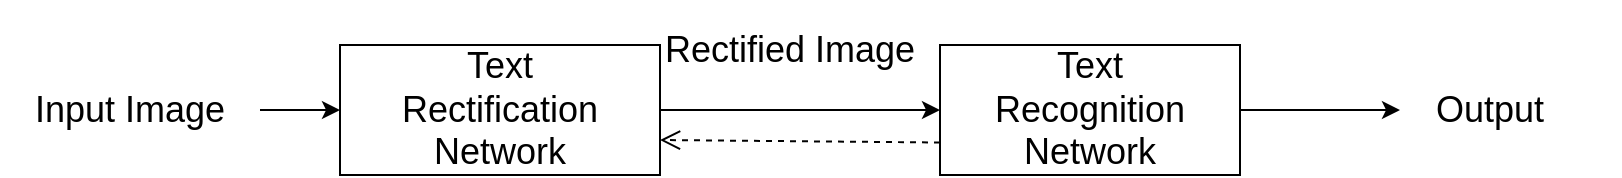 <mxfile version="20.3.0" type="github">
  <diagram id="H7qIi_OW2o1-ohgQtPF5" name="第 1 页">
    <mxGraphModel dx="1232" dy="563" grid="1" gridSize="10" guides="1" tooltips="1" connect="1" arrows="1" fold="1" page="1" pageScale="1" pageWidth="827" pageHeight="1169" math="0" shadow="0">
      <root>
        <mxCell id="0" />
        <mxCell id="1" parent="0" />
        <mxCell id="UoIXUU_9wwTeBnw_Fink-3" value="" style="edgeStyle=orthogonalEdgeStyle;rounded=0;orthogonalLoop=1;jettySize=auto;html=1;fontSize=18;" edge="1" parent="1" source="UoIXUU_9wwTeBnw_Fink-1" target="UoIXUU_9wwTeBnw_Fink-2">
          <mxGeometry relative="1" as="geometry" />
        </mxCell>
        <mxCell id="UoIXUU_9wwTeBnw_Fink-1" value="&lt;font style=&quot;font-size: 18px;&quot;&gt;Input Image&lt;/font&gt;" style="text;html=1;strokeColor=none;fillColor=none;align=center;verticalAlign=middle;whiteSpace=wrap;rounded=0;" vertex="1" parent="1">
          <mxGeometry x="50" y="200" width="130" height="50" as="geometry" />
        </mxCell>
        <mxCell id="UoIXUU_9wwTeBnw_Fink-5" value="" style="edgeStyle=orthogonalEdgeStyle;rounded=0;orthogonalLoop=1;jettySize=auto;html=1;fontSize=18;" edge="1" parent="1" source="UoIXUU_9wwTeBnw_Fink-2" target="UoIXUU_9wwTeBnw_Fink-4">
          <mxGeometry relative="1" as="geometry" />
        </mxCell>
        <mxCell id="UoIXUU_9wwTeBnw_Fink-2" value="Text&lt;br&gt;Rectification&lt;br&gt;Network" style="whiteSpace=wrap;html=1;fontSize=18;" vertex="1" parent="1">
          <mxGeometry x="220" y="192.5" width="160" height="65" as="geometry" />
        </mxCell>
        <mxCell id="UoIXUU_9wwTeBnw_Fink-11" value="" style="edgeStyle=orthogonalEdgeStyle;rounded=0;orthogonalLoop=1;jettySize=auto;html=1;fontSize=18;" edge="1" parent="1" source="UoIXUU_9wwTeBnw_Fink-4">
          <mxGeometry relative="1" as="geometry">
            <mxPoint x="750" y="225" as="targetPoint" />
          </mxGeometry>
        </mxCell>
        <mxCell id="UoIXUU_9wwTeBnw_Fink-4" value="Text&lt;br&gt;Recognition&lt;br&gt;Network" style="whiteSpace=wrap;html=1;fontSize=18;" vertex="1" parent="1">
          <mxGeometry x="520" y="192.5" width="150" height="65" as="geometry" />
        </mxCell>
        <mxCell id="UoIXUU_9wwTeBnw_Fink-8" value="" style="html=1;verticalAlign=bottom;endArrow=open;dashed=1;endSize=8;rounded=0;fontSize=18;exitX=0;exitY=0.75;exitDx=0;exitDy=0;" edge="1" parent="1" source="UoIXUU_9wwTeBnw_Fink-4">
          <mxGeometry relative="1" as="geometry">
            <mxPoint x="460" y="240" as="sourcePoint" />
            <mxPoint x="380" y="240" as="targetPoint" />
          </mxGeometry>
        </mxCell>
        <mxCell id="UoIXUU_9wwTeBnw_Fink-9" value="&lt;font style=&quot;font-size: 18px;&quot;&gt;Rectified Image&lt;/font&gt;" style="text;html=1;strokeColor=none;fillColor=none;align=center;verticalAlign=middle;whiteSpace=wrap;rounded=0;" vertex="1" parent="1">
          <mxGeometry x="380" y="170" width="130" height="50" as="geometry" />
        </mxCell>
        <mxCell id="UoIXUU_9wwTeBnw_Fink-12" value="Output" style="text;html=1;strokeColor=none;fillColor=none;align=center;verticalAlign=middle;whiteSpace=wrap;rounded=0;fontSize=18;" vertex="1" parent="1">
          <mxGeometry x="730" y="207.5" width="130" height="35" as="geometry" />
        </mxCell>
      </root>
    </mxGraphModel>
  </diagram>
</mxfile>

